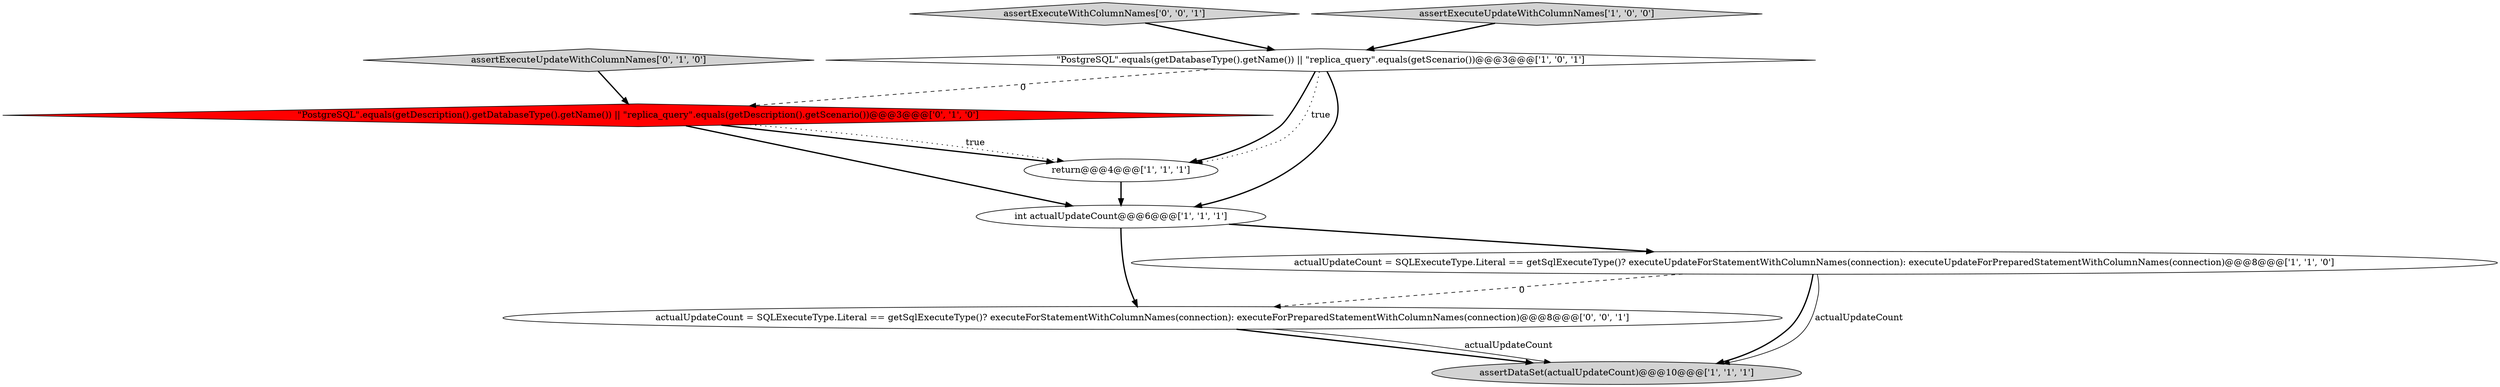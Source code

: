 digraph {
9 [style = filled, label = "assertExecuteWithColumnNames['0', '0', '1']", fillcolor = lightgray, shape = diamond image = "AAA0AAABBB3BBB"];
6 [style = filled, label = "assertExecuteUpdateWithColumnNames['0', '1', '0']", fillcolor = lightgray, shape = diamond image = "AAA0AAABBB2BBB"];
8 [style = filled, label = "actualUpdateCount = SQLExecuteType.Literal == getSqlExecuteType()? executeForStatementWithColumnNames(connection): executeForPreparedStatementWithColumnNames(connection)@@@8@@@['0', '0', '1']", fillcolor = white, shape = ellipse image = "AAA0AAABBB3BBB"];
3 [style = filled, label = "assertExecuteUpdateWithColumnNames['1', '0', '0']", fillcolor = lightgray, shape = diamond image = "AAA0AAABBB1BBB"];
7 [style = filled, label = "\"PostgreSQL\".equals(getDescription().getDatabaseType().getName()) || \"replica_query\".equals(getDescription().getScenario())@@@3@@@['0', '1', '0']", fillcolor = red, shape = diamond image = "AAA1AAABBB2BBB"];
0 [style = filled, label = "assertDataSet(actualUpdateCount)@@@10@@@['1', '1', '1']", fillcolor = lightgray, shape = ellipse image = "AAA0AAABBB1BBB"];
5 [style = filled, label = "int actualUpdateCount@@@6@@@['1', '1', '1']", fillcolor = white, shape = ellipse image = "AAA0AAABBB1BBB"];
1 [style = filled, label = "return@@@4@@@['1', '1', '1']", fillcolor = white, shape = ellipse image = "AAA0AAABBB1BBB"];
4 [style = filled, label = "\"PostgreSQL\".equals(getDatabaseType().getName()) || \"replica_query\".equals(getScenario())@@@3@@@['1', '0', '1']", fillcolor = white, shape = diamond image = "AAA0AAABBB1BBB"];
2 [style = filled, label = "actualUpdateCount = SQLExecuteType.Literal == getSqlExecuteType()? executeUpdateForStatementWithColumnNames(connection): executeUpdateForPreparedStatementWithColumnNames(connection)@@@8@@@['1', '1', '0']", fillcolor = white, shape = ellipse image = "AAA0AAABBB1BBB"];
1->5 [style = bold, label=""];
8->0 [style = bold, label=""];
5->8 [style = bold, label=""];
5->2 [style = bold, label=""];
4->1 [style = bold, label=""];
2->0 [style = bold, label=""];
7->5 [style = bold, label=""];
7->1 [style = bold, label=""];
6->7 [style = bold, label=""];
7->1 [style = dotted, label="true"];
4->1 [style = dotted, label="true"];
8->0 [style = solid, label="actualUpdateCount"];
4->5 [style = bold, label=""];
3->4 [style = bold, label=""];
2->0 [style = solid, label="actualUpdateCount"];
4->7 [style = dashed, label="0"];
2->8 [style = dashed, label="0"];
9->4 [style = bold, label=""];
}
